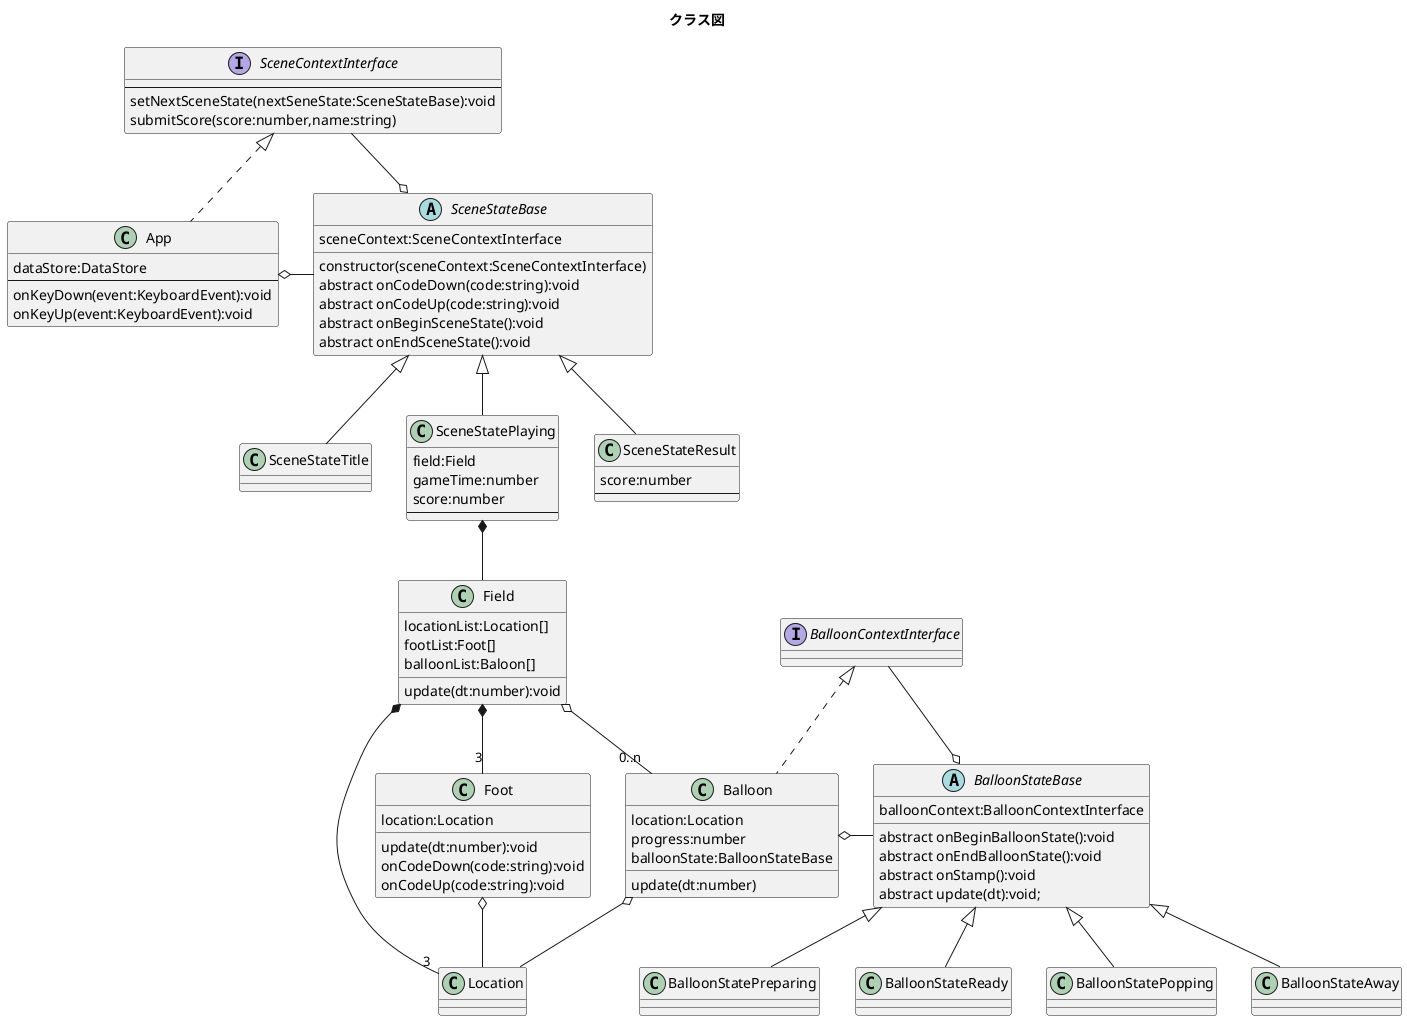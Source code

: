 @startuml クラス図
title クラス図

abstract class BalloonStateBase{
  balloonContext:BalloonContextInterface
  abstract onBeginBalloonState():void
  abstract onEndBalloonState():void
  abstract onStamp():void
  abstract update(dt):void;
}
class BalloonStatePreparing extends BalloonStateBase{

}
class BalloonStateReady extends BalloonStateBase{

}
class BalloonStatePopping extends BalloonStateBase{

}
class BalloonStateAway extends BalloonStateBase{

}


interface BalloonContextInterface{

}



class Location{

}

class Foot{
  location:Location
  update(dt:number):void
  onCodeDown(code:string):void
  onCodeUp(code:string):void
}

class Balloon implements BalloonContextInterface{
  location:Location
  progress:number
  balloonState:BalloonStateBase

  update(dt:number)
}

class Field{
  locationList:Location[]
  footList:Foot[]
  balloonList:Baloon[]

  update(dt:number):void
}


abstract class SceneStateBase{
  sceneContext:SceneContextInterface

  constructor(sceneContext:SceneContextInterface)
  abstract onCodeDown(code:string):void
  abstract onCodeUp(code:string):void
  abstract onBeginSceneState():void
  abstract onEndSceneState():void
}

class SceneStateTitle extends SceneStateBase{
}
class SceneStatePlaying extends SceneStateBase{
  field:Field
  gameTime:number
  score:number
  --
}
class SceneStateResult extends SceneStateBase{
  score:number
  --
}


interface SceneContextInterface{
  --
  setNextSceneState(nextSeneState:SceneStateBase):void
  submitScore(score:number,name:string)
}

class App implements SceneContextInterface{
  dataStore:DataStore
  --
  onKeyDown(event:KeyboardEvent):void
  onKeyUp(event:KeyboardEvent):void
}


SceneStateBase o-up- SceneContextInterface
App o-right- SceneStateBase

SceneStatePlaying *-- Field


Field *-- "3" Foot
Field *-- "3" Location
Field o-- "0..n" Balloon


Foot o-- Location
Balloon o-- Location


BalloonStateBase o-up- BalloonContextInterface
Balloon o-right- BalloonStateBase

@enduml